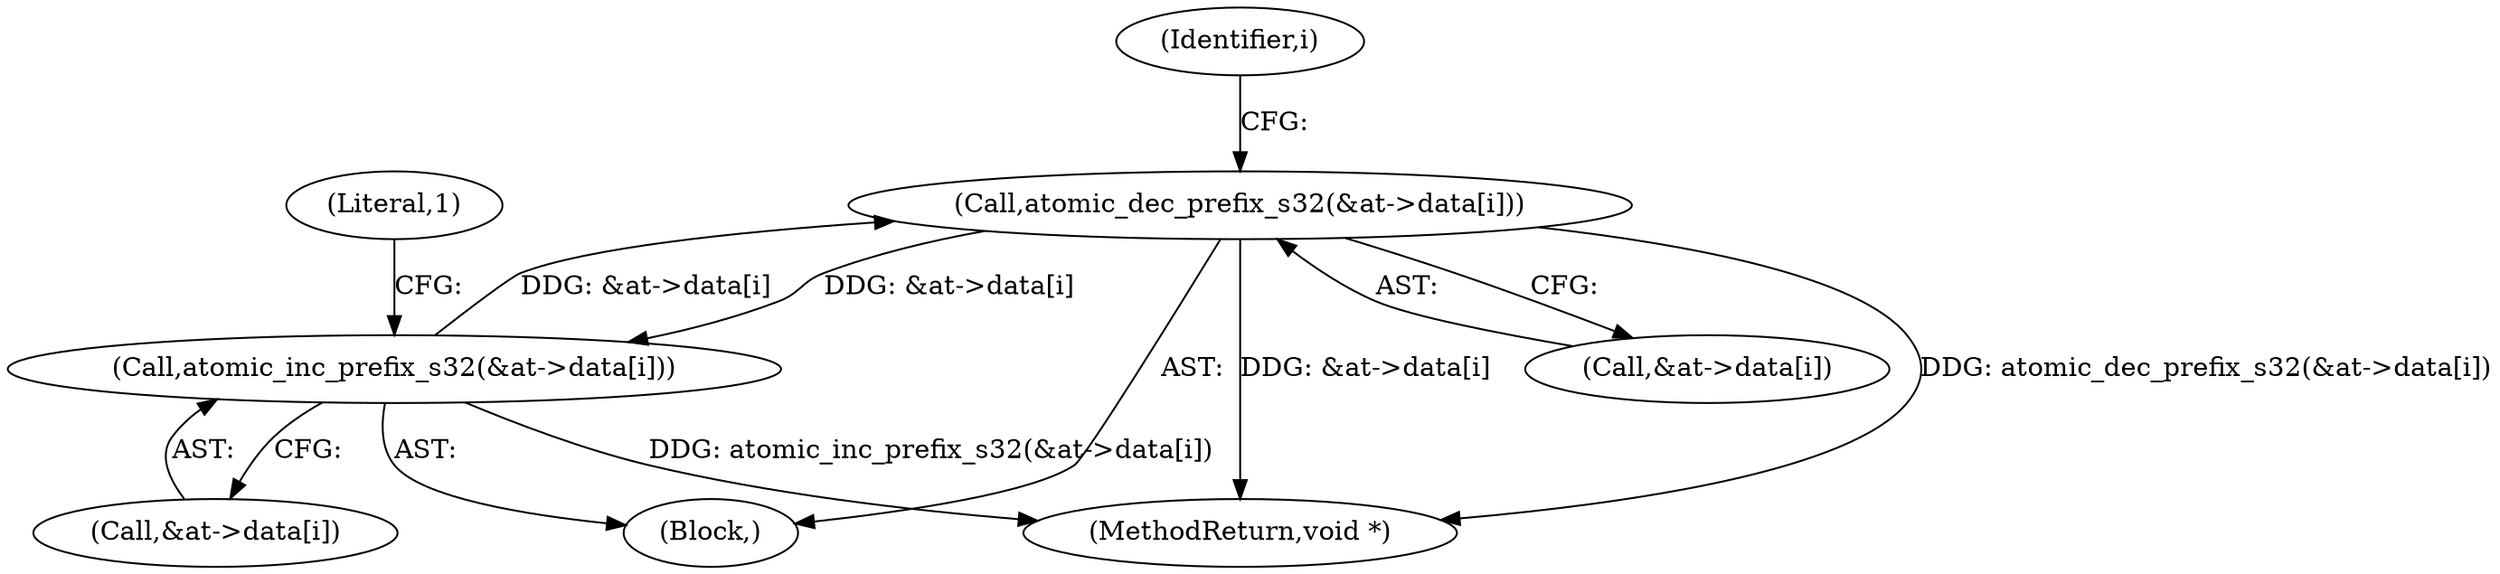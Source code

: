 digraph "0_Android_472271b153c5dc53c28beac55480a8d8434b2d5c_68@pointer" {
"1000135" [label="(Call,atomic_dec_prefix_s32(&at->data[i]))"];
"1000125" [label="(Call,atomic_inc_prefix_s32(&at->data[i]))"];
"1000135" [label="(Call,atomic_dec_prefix_s32(&at->data[i]))"];
"1000125" [label="(Call,atomic_inc_prefix_s32(&at->data[i]))"];
"1000134" [label="(Literal,1)"];
"1000121" [label="(Block,)"];
"1000144" [label="(MethodReturn,void *)"];
"1000136" [label="(Call,&at->data[i])"];
"1000126" [label="(Call,&at->data[i])"];
"1000135" [label="(Call,atomic_dec_prefix_s32(&at->data[i]))"];
"1000120" [label="(Identifier,i)"];
"1000135" -> "1000121"  [label="AST: "];
"1000135" -> "1000136"  [label="CFG: "];
"1000136" -> "1000135"  [label="AST: "];
"1000120" -> "1000135"  [label="CFG: "];
"1000135" -> "1000144"  [label="DDG: &at->data[i]"];
"1000135" -> "1000144"  [label="DDG: atomic_dec_prefix_s32(&at->data[i])"];
"1000135" -> "1000125"  [label="DDG: &at->data[i]"];
"1000125" -> "1000135"  [label="DDG: &at->data[i]"];
"1000125" -> "1000121"  [label="AST: "];
"1000125" -> "1000126"  [label="CFG: "];
"1000126" -> "1000125"  [label="AST: "];
"1000134" -> "1000125"  [label="CFG: "];
"1000125" -> "1000144"  [label="DDG: atomic_inc_prefix_s32(&at->data[i])"];
}
